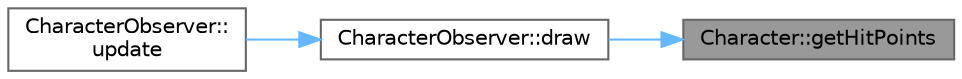 digraph "Character::getHitPoints"
{
 // LATEX_PDF_SIZE
  bgcolor="transparent";
  edge [fontname=Helvetica,fontsize=10,labelfontname=Helvetica,labelfontsize=10];
  node [fontname=Helvetica,fontsize=10,shape=box,height=0.2,width=0.4];
  rankdir="RL";
  Node1 [id="Node000001",label="Character::getHitPoints",height=0.2,width=0.4,color="gray40", fillcolor="grey60", style="filled", fontcolor="black",tooltip=" "];
  Node1 -> Node2 [id="edge1_Node000001_Node000002",dir="back",color="steelblue1",style="solid",tooltip=" "];
  Node2 [id="Node000002",label="CharacterObserver::draw",height=0.2,width=0.4,color="grey40", fillcolor="white", style="filled",URL="$class_character_observer.html#a7dbed4f59c198d3ac505a05831c97e21",tooltip=" "];
  Node2 -> Node3 [id="edge2_Node000002_Node000003",dir="back",color="steelblue1",style="solid",tooltip=" "];
  Node3 [id="Node000003",label="CharacterObserver::\lupdate",height=0.2,width=0.4,color="grey40", fillcolor="white", style="filled",URL="$class_character_observer.html#a942b2ceca8c3b9997b7cb72b1894b6e8",tooltip=" "];
}
